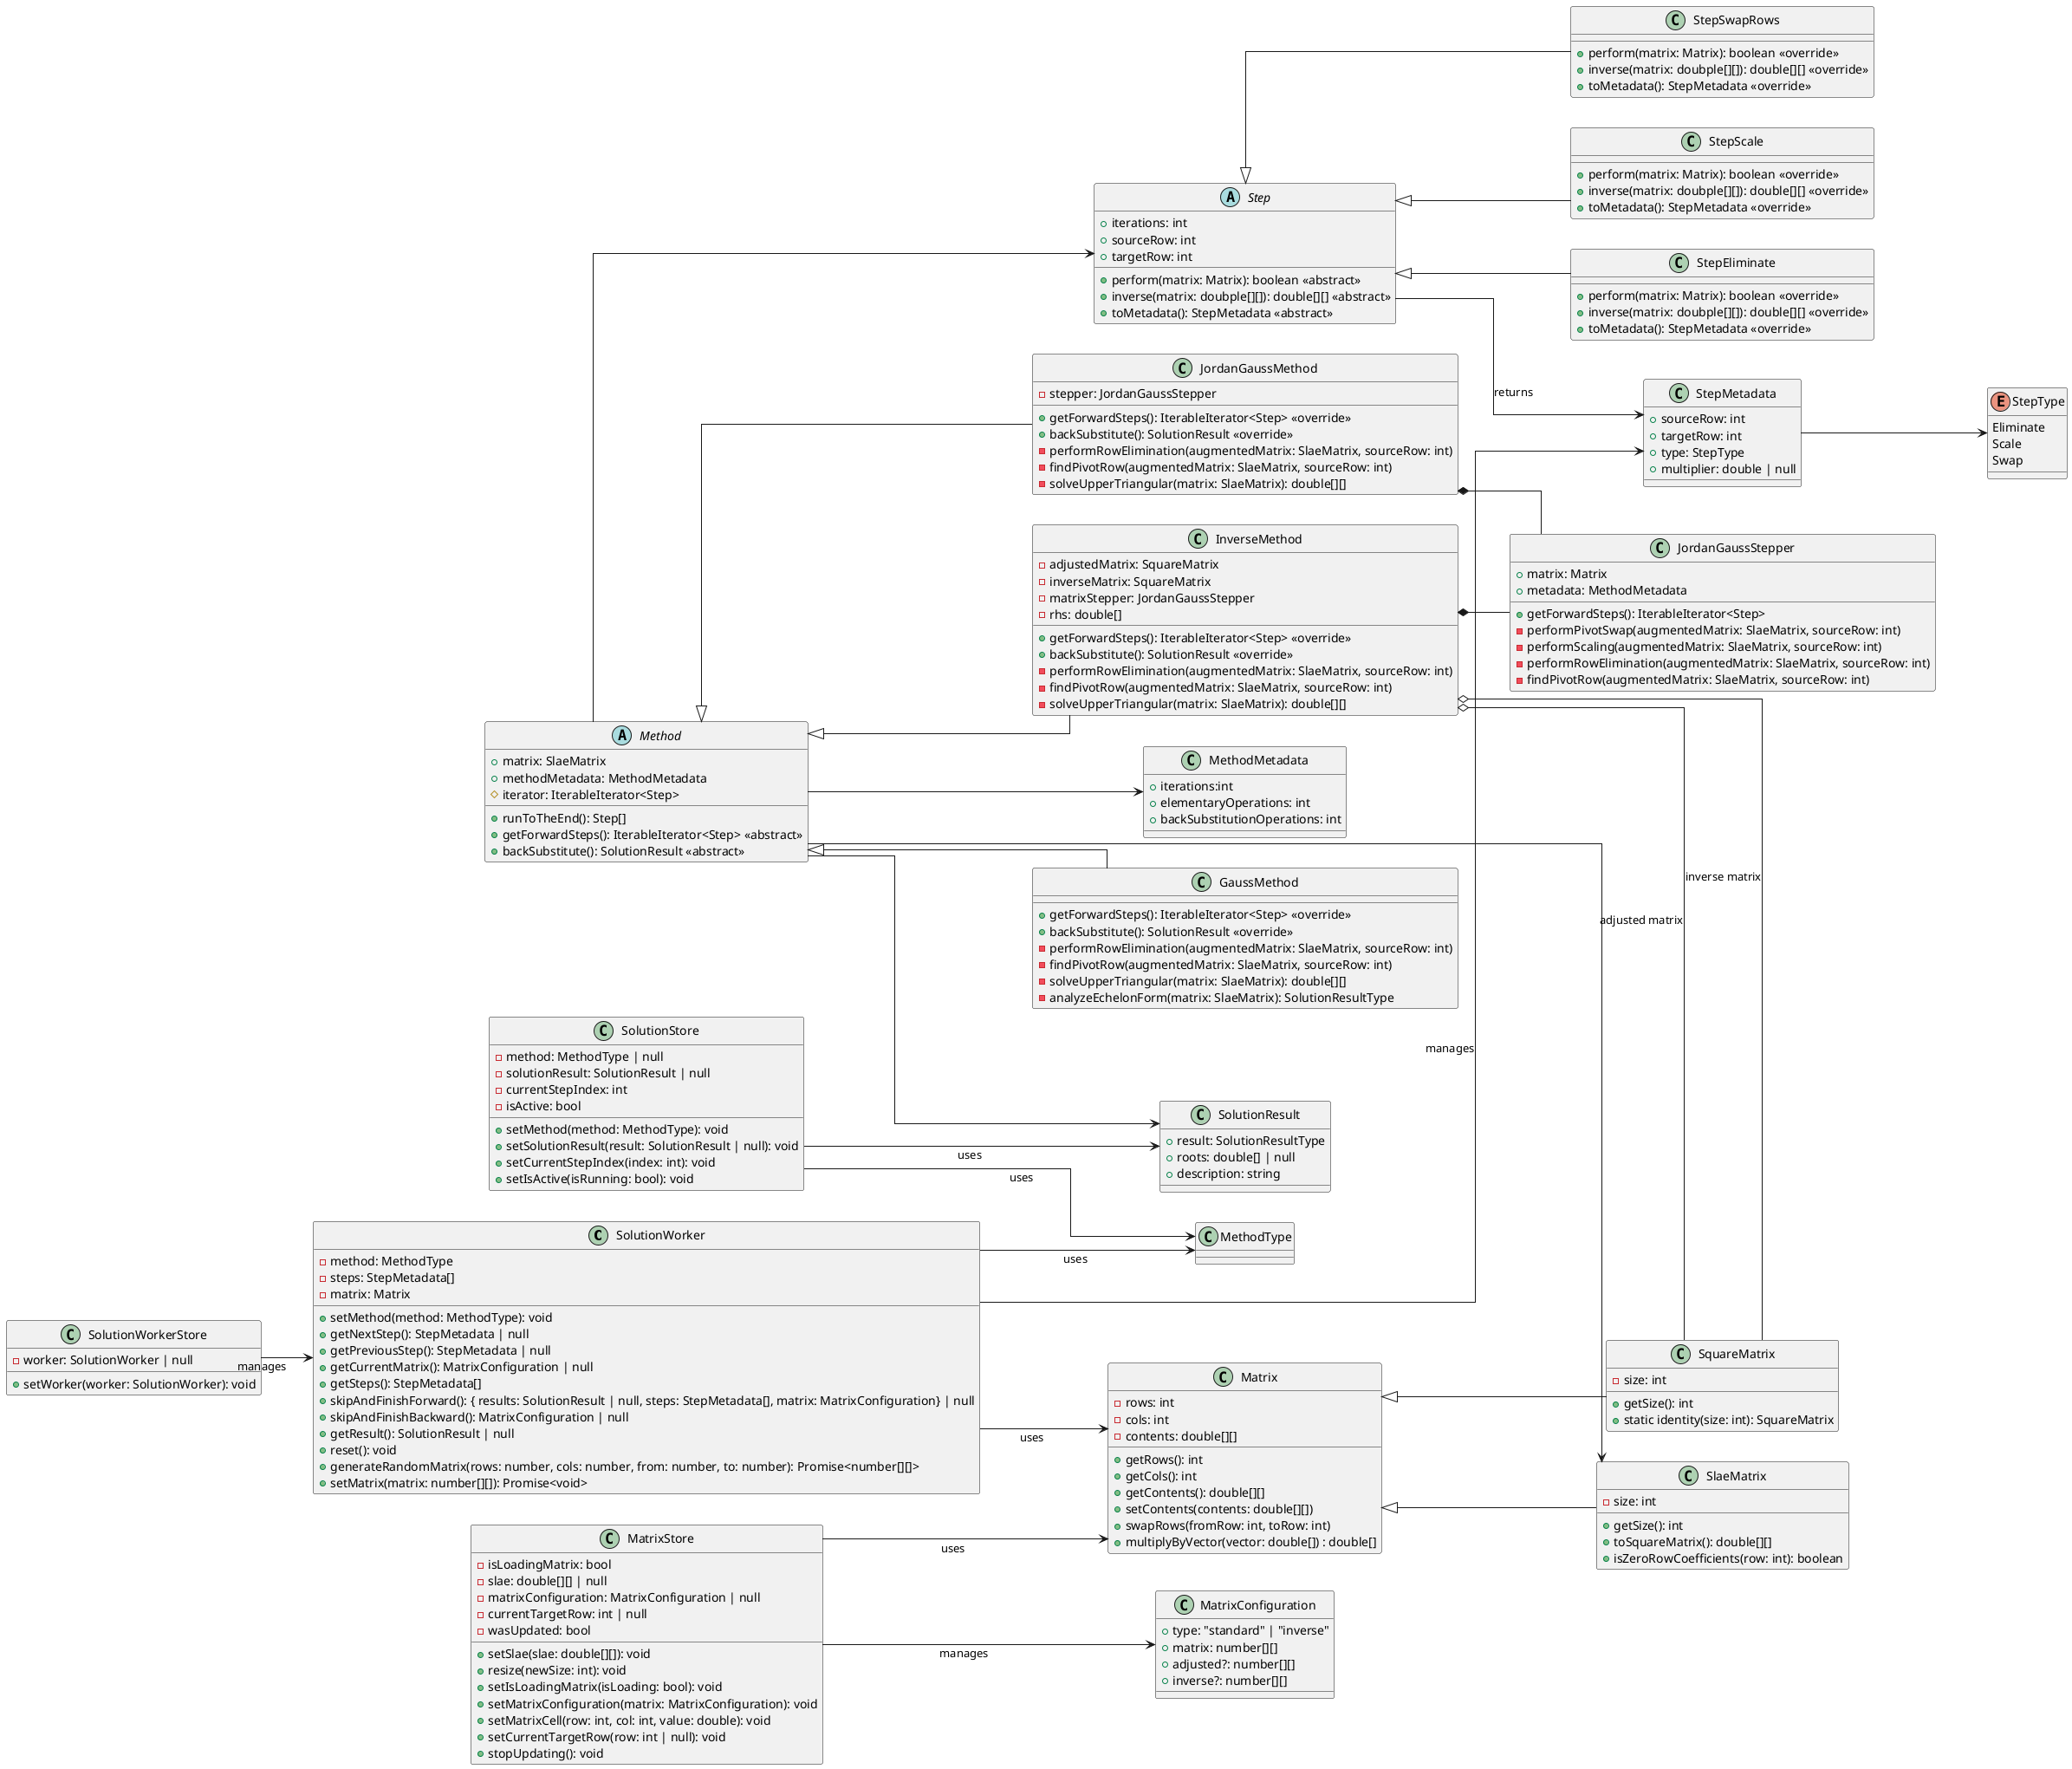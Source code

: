 @startuml
skinparam linetype ortho
left to right direction


class SolutionWorker {
  - method: MethodType
  - steps: StepMetadata[]
  - matrix: Matrix
  + setMethod(method: MethodType): void
  + getNextStep(): StepMetadata | null
  + getPreviousStep(): StepMetadata | null
  + getCurrentMatrix(): MatrixConfiguration | null
  + getSteps(): StepMetadata[]
  + skipAndFinishForward(): { results: SolutionResult | null, steps: StepMetadata[], matrix: MatrixConfiguration} | null
  + skipAndFinishBackward(): MatrixConfiguration | null
  + getResult(): SolutionResult | null
  + reset(): void
  + generateRandomMatrix(rows: number, cols: number, from: number, to: number): Promise<number[][]>
  + setMatrix(matrix: number[][]): Promise<void>
}

class MatrixConfiguration {
  + type: "standard" | "inverse"
  + matrix: number[][]
  + adjusted?: number[][]
  + inverse?: number[][]
}

together {
  class Matrix
  class SlaeMatrix
  class SquareMatrix
}

together {
  abstract class Step
  class StepEliminate
  class StepScale
  class StepSwapRows
}

class Matrix {
- rows: int
- cols: int
- contents: double[][]
+ getRows(): int
+ getCols(): int
+ getContents(): double[][]
+ setContents(contents: double[][])
+ swapRows(fromRow: int, toRow: int)
+ multiplyByVector(vector: double[]) : double[]
}

class SlaeMatrix {
- size: int
+ getSize(): int
+ toSquareMatrix(): double[][]
+ isZeroRowCoefficients(row: int): boolean
}

class SquareMatrix {
    - size: int
    + getSize(): int
    + static identity(size: int): SquareMatrix
}

Matrix <|-- SlaeMatrix
Matrix <|-- SquareMatrix

abstract class Step {
   + iterations: int
   + sourceRow: int
   + targetRow: int
   + perform(matrix: Matrix): boolean <<abstract>>
   + inverse(matrix: doubple[][]): double[][] <<abstract>>
   + toMetadata(): StepMetadata <<abstract>>
}

Step --> StepMetadata : returns

class StepMetadata {
   + sourceRow: int
   + targetRow: int
   + type: StepType
   + multiplier: double | null
}

StepMetadata --> StepType

enum StepType {
    Eliminate
    Scale
    Swap
}

class StepEliminate {
    + perform(matrix: Matrix): boolean <<override>>
   + inverse(matrix: doubple[][]): double[][] <<override>>
   + toMetadata(): StepMetadata <<override>>
}

class StepScale {
    + perform(matrix: Matrix): boolean <<override>>
   + inverse(matrix: doubple[][]): double[][] <<override>>
   + toMetadata(): StepMetadata <<override>>
}

class StepSwapRows {
    + perform(matrix: Matrix): boolean <<override>>
   + inverse(matrix: doubple[][]): double[][] <<override>>
   + toMetadata(): StepMetadata <<override>>
}

Step <|-- StepEliminate
Step <|-- StepScale
Step <|-- StepSwapRows

' Type alias
class MethodMetadata {
  +iterations:int
  +elementaryOperations: int
  +backSubstitutionOperations: int
}

class SolutionResult {
  +result: SolutionResultType
  +roots: double[] | null
  +description: string
}

' Main abstract class
abstract class Method {
  +matrix: SlaeMatrix
  +methodMetadata: MethodMetadata
  #iterator: IterableIterator<Step>
  +runToTheEnd(): Step[]
  +getForwardSteps(): IterableIterator<Step> <<abstract>>
  +backSubstitute(): SolutionResult <<abstract>>
}

class GaussMethod {
    +getForwardSteps(): IterableIterator<Step> <<override>>
    +backSubstitute(): SolutionResult <<override>>
    - performRowElimination(augmentedMatrix: SlaeMatrix, sourceRow: int)
    - findPivotRow(augmentedMatrix: SlaeMatrix, sourceRow: int)
    - solveUpperTriangular(matrix: SlaeMatrix): double[][] 
    - analyzeEchelonForm(matrix: SlaeMatrix): SolutionResultType
}

Method <|-- GaussMethod

class JordanGaussStepper {
  + matrix: Matrix
  + metadata: MethodMetadata
  + getForwardSteps(): IterableIterator<Step>
  - performPivotSwap(augmentedMatrix: SlaeMatrix, sourceRow: int)
  - performScaling(augmentedMatrix: SlaeMatrix, sourceRow: int)
  - performRowElimination(augmentedMatrix: SlaeMatrix, sourceRow: int)
  - findPivotRow(augmentedMatrix: SlaeMatrix, sourceRow: int)
}

class JordanGaussMethod {
  - stepper: JordanGaussStepper
  +getForwardSteps(): IterableIterator<Step> <<override>>
  +backSubstitute(): SolutionResult <<override>>
  - performRowElimination(augmentedMatrix: SlaeMatrix, sourceRow: int)
  - findPivotRow(augmentedMatrix: SlaeMatrix, sourceRow: int)
  - solveUpperTriangular(matrix: SlaeMatrix): double[][] 
}
JordanGaussMethod *-- JordanGaussStepper
Method <|-- JordanGaussMethod

class InverseMethod {
  - adjustedMatrix: SquareMatrix
  - inverseMatrix: SquareMatrix
  - matrixStepper: JordanGaussStepper
  - rhs: double[]
  +getForwardSteps(): IterableIterator<Step> <<override>>
  +backSubstitute(): SolutionResult <<override>>
  - performRowElimination(augmentedMatrix: SlaeMatrix, sourceRow: int)
  - findPivotRow(augmentedMatrix: SlaeMatrix, sourceRow: int)
  - solveUpperTriangular(matrix: SlaeMatrix): double[][] 
}

InverseMethod *-- JordanGaussStepper
Method <|-- InverseMethod
InverseMethod o-- SquareMatrix : "adjusted matrix"
InverseMethod o-- SquareMatrix : "inverse matrix"

class SolutionWorkerStore {
  - worker: SolutionWorker | null
  + setWorker(worker: SolutionWorker): void
}

class SolutionStore {
  - method: MethodType | null
  - solutionResult: SolutionResult | null
  - currentStepIndex: int
  - isActive: bool
  + setMethod(method: MethodType): void
  + setSolutionResult(result: SolutionResult | null): void
  + setCurrentStepIndex(index: int): void
  + setIsActive(isRunning: bool): void
}

class MatrixStore {
  - isLoadingMatrix: bool
  - slae: double[][] | null
  - matrixConfiguration: MatrixConfiguration | null
  - currentTargetRow: int | null
  - wasUpdated: bool
  + setSlae(slae: double[][]): void
  + resize(newSize: int): void
  + setIsLoadingMatrix(isLoading: bool): void
  + setMatrixConfiguration(matrix: MatrixConfiguration): void
  + setMatrixCell(row: int, col: int, value: double): void
  + setCurrentTargetRow(row: int | null): void
  + stopUpdating(): void
}

SolutionWorkerStore --> SolutionWorker : manages
SolutionStore --> MethodType : uses
SolutionStore --> SolutionResult : uses
MatrixStore --> MatrixConfiguration : manages
MatrixStore --> Matrix : uses
SolutionWorker --> MethodType : uses
SolutionWorker --> StepMetadata : manages
SolutionWorker --> Matrix : uses

' Relationships
Method --> SlaeMatrix
Method --> Step
Method --> SolutionResult
Method --> MethodMetadata

@enduml
